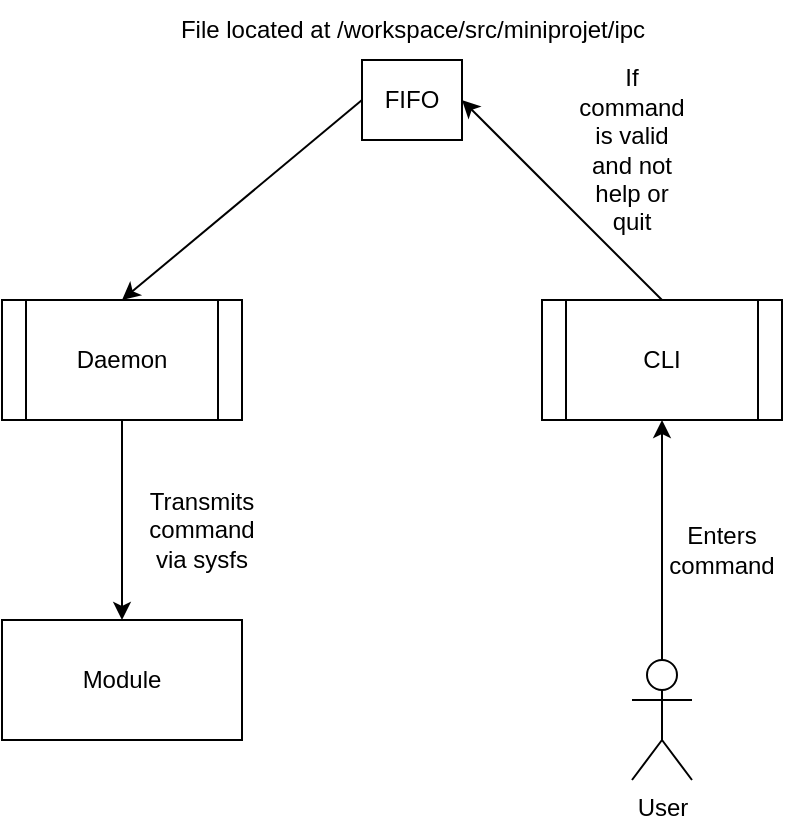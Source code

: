 <mxfile version="19.0.3" type="device"><diagram id="B9yM4_z4TZSIGIrKNG_0" name="Page-1"><mxGraphModel dx="1422" dy="881" grid="1" gridSize="10" guides="1" tooltips="1" connect="1" arrows="1" fold="1" page="1" pageScale="1" pageWidth="850" pageHeight="1100" math="0" shadow="0"><root><mxCell id="0"/><mxCell id="1" parent="0"/><mxCell id="pwIG1YTVlaB2i3aEpswv-1" value="Daemon" style="shape=process;whiteSpace=wrap;html=1;backgroundOutline=1;" vertex="1" parent="1"><mxGeometry x="110" y="260" width="120" height="60" as="geometry"/></mxCell><mxCell id="pwIG1YTVlaB2i3aEpswv-2" value="CLI" style="shape=process;whiteSpace=wrap;html=1;backgroundOutline=1;" vertex="1" parent="1"><mxGeometry x="380" y="260" width="120" height="60" as="geometry"/></mxCell><mxCell id="pwIG1YTVlaB2i3aEpswv-3" value="User" style="shape=umlActor;verticalLabelPosition=bottom;verticalAlign=top;html=1;outlineConnect=0;" vertex="1" parent="1"><mxGeometry x="425" y="440" width="30" height="60" as="geometry"/></mxCell><mxCell id="pwIG1YTVlaB2i3aEpswv-4" value="" style="endArrow=classic;html=1;rounded=0;entryX=0.5;entryY=1;entryDx=0;entryDy=0;exitX=0.5;exitY=0;exitDx=0;exitDy=0;exitPerimeter=0;" edge="1" parent="1" source="pwIG1YTVlaB2i3aEpswv-3" target="pwIG1YTVlaB2i3aEpswv-2"><mxGeometry width="50" height="50" relative="1" as="geometry"><mxPoint x="400" y="480" as="sourcePoint"/><mxPoint x="450" y="430" as="targetPoint"/></mxGeometry></mxCell><mxCell id="pwIG1YTVlaB2i3aEpswv-5" value="Enters command" style="text;html=1;strokeColor=none;fillColor=none;align=center;verticalAlign=middle;whiteSpace=wrap;rounded=0;" vertex="1" parent="1"><mxGeometry x="440" y="370" width="60" height="30" as="geometry"/></mxCell><mxCell id="pwIG1YTVlaB2i3aEpswv-7" value="If command is valid and not help or quit" style="text;html=1;strokeColor=none;fillColor=none;align=center;verticalAlign=middle;whiteSpace=wrap;rounded=0;" vertex="1" parent="1"><mxGeometry x="395" y="170" width="60" height="30" as="geometry"/></mxCell><mxCell id="pwIG1YTVlaB2i3aEpswv-8" value="FIFO" style="rounded=0;whiteSpace=wrap;html=1;" vertex="1" parent="1"><mxGeometry x="290" y="140" width="50" height="40" as="geometry"/></mxCell><mxCell id="pwIG1YTVlaB2i3aEpswv-9" value="File located at /workspace/src/miniprojet/ipc" style="text;html=1;strokeColor=none;fillColor=none;align=center;verticalAlign=middle;whiteSpace=wrap;rounded=0;" vertex="1" parent="1"><mxGeometry x="162.5" y="110" width="305" height="30" as="geometry"/></mxCell><mxCell id="pwIG1YTVlaB2i3aEpswv-10" value="" style="endArrow=classic;html=1;rounded=0;exitX=0.5;exitY=0;exitDx=0;exitDy=0;entryX=1;entryY=0.5;entryDx=0;entryDy=0;" edge="1" parent="1" source="pwIG1YTVlaB2i3aEpswv-2" target="pwIG1YTVlaB2i3aEpswv-8"><mxGeometry width="50" height="50" relative="1" as="geometry"><mxPoint x="400" y="430" as="sourcePoint"/><mxPoint x="450" y="380" as="targetPoint"/></mxGeometry></mxCell><mxCell id="pwIG1YTVlaB2i3aEpswv-11" value="" style="endArrow=classic;html=1;rounded=0;exitX=0;exitY=0.5;exitDx=0;exitDy=0;entryX=0.5;entryY=0;entryDx=0;entryDy=0;" edge="1" parent="1" source="pwIG1YTVlaB2i3aEpswv-8" target="pwIG1YTVlaB2i3aEpswv-1"><mxGeometry width="50" height="50" relative="1" as="geometry"><mxPoint x="400" y="430" as="sourcePoint"/><mxPoint x="450" y="380" as="targetPoint"/></mxGeometry></mxCell><mxCell id="pwIG1YTVlaB2i3aEpswv-12" value="Module" style="rounded=0;whiteSpace=wrap;html=1;" vertex="1" parent="1"><mxGeometry x="110" y="420" width="120" height="60" as="geometry"/></mxCell><mxCell id="pwIG1YTVlaB2i3aEpswv-13" value="" style="endArrow=classic;html=1;rounded=0;exitX=0.5;exitY=1;exitDx=0;exitDy=0;entryX=0.5;entryY=0;entryDx=0;entryDy=0;" edge="1" parent="1" source="pwIG1YTVlaB2i3aEpswv-1" target="pwIG1YTVlaB2i3aEpswv-12"><mxGeometry width="50" height="50" relative="1" as="geometry"><mxPoint x="400" y="430" as="sourcePoint"/><mxPoint x="450" y="380" as="targetPoint"/></mxGeometry></mxCell><mxCell id="pwIG1YTVlaB2i3aEpswv-14" value="Transmits command via sysfs" style="text;html=1;strokeColor=none;fillColor=none;align=center;verticalAlign=middle;whiteSpace=wrap;rounded=0;" vertex="1" parent="1"><mxGeometry x="180" y="360" width="60" height="30" as="geometry"/></mxCell></root></mxGraphModel></diagram></mxfile>